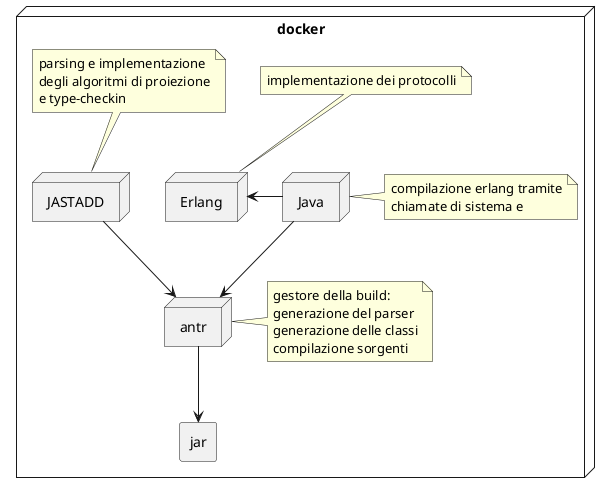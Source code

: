 @startuml
node docker{
    note as n
        implementazione dei protocolli
    end note
    n-.Erlang
    node Erlang{

    }

    note as nk
        parsing e implementazione
        degli algoritmi di proiezione
        e type-checkin
    end note
    nk-.JASTADD
    node JASTADD{

    }

    JASTADD --> antr
    note as c
        gestore della build:
        generazione del parser
        generazione delle classi
        compilazione sorgenti
    end note
    antr.c
    node antr{

    }

    Erlang <- Java
    Java --> antr

    note as j
        compilazione erlang tramite
        chiamate di sistema e
    end note
    Java.j
    node Java{
    }

    rectangle jar
    antr --> jar




}

@enduml